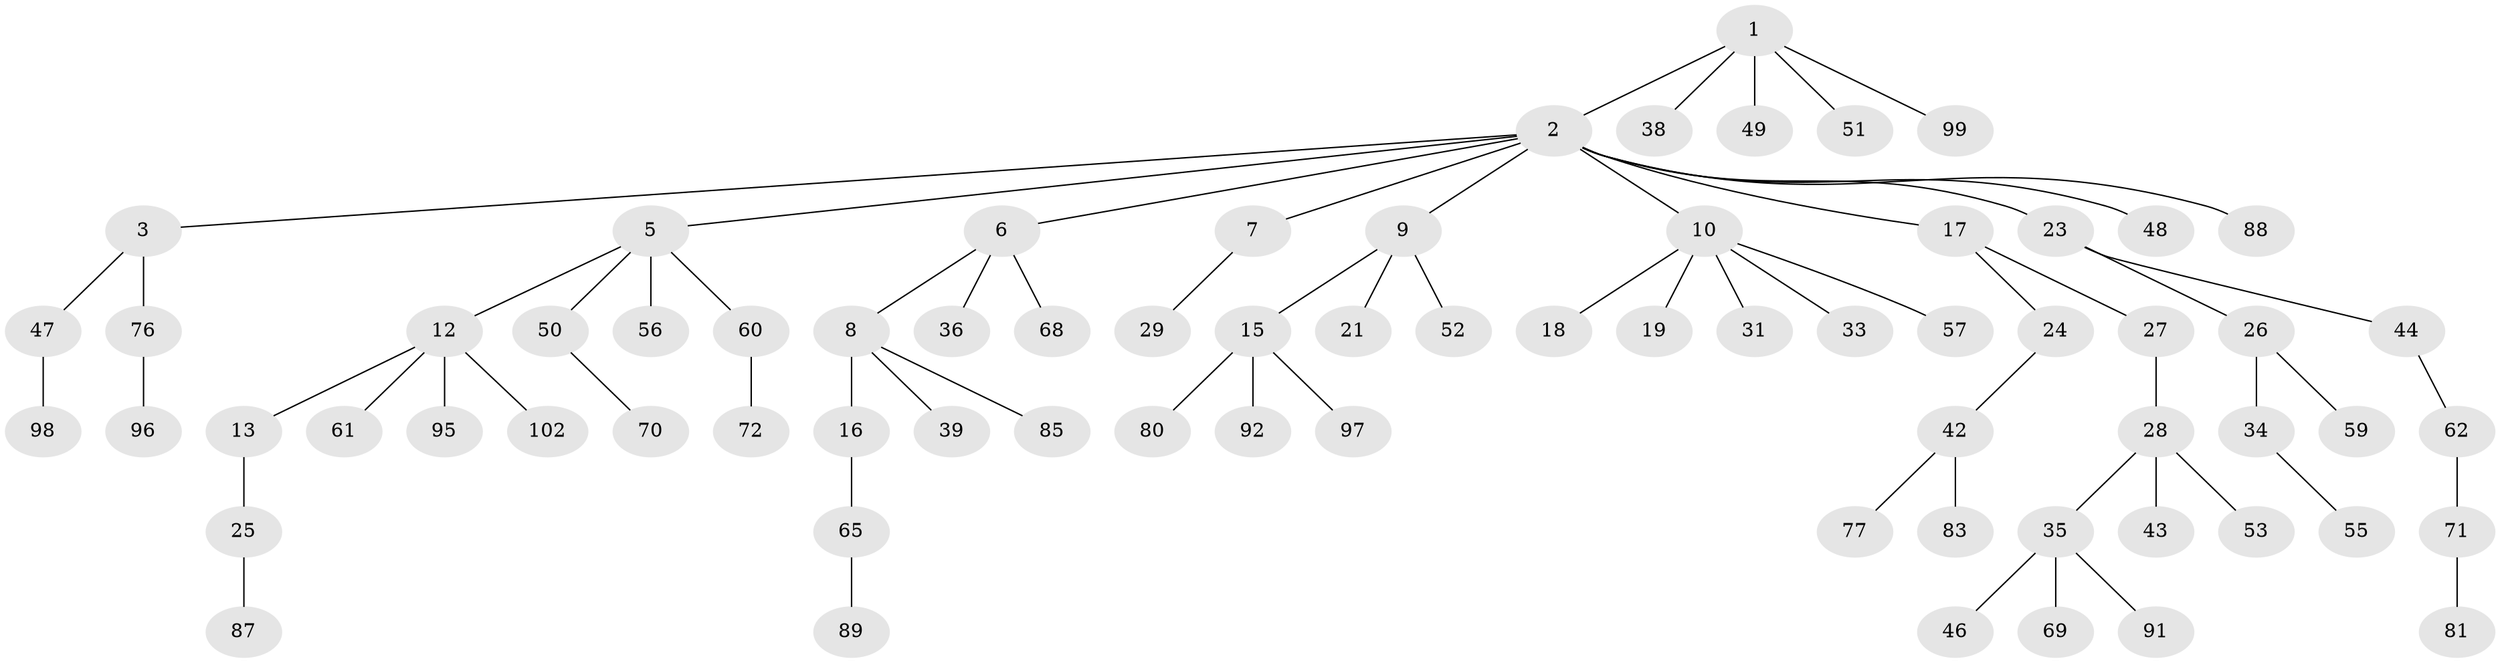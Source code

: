 // Generated by graph-tools (version 1.1) at 2025/52/02/27/25 19:52:10]
// undirected, 72 vertices, 71 edges
graph export_dot {
graph [start="1"]
  node [color=gray90,style=filled];
  1 [super="+22"];
  2 [super="+4"];
  3 [super="+41"];
  5 [super="+45"];
  6 [super="+82"];
  7 [super="+90"];
  8 [super="+37"];
  9 [super="+11"];
  10 [super="+30"];
  12 [super="+75"];
  13 [super="+14"];
  15 [super="+20"];
  16;
  17 [super="+84"];
  18;
  19;
  21 [super="+74"];
  23;
  24;
  25 [super="+78"];
  26 [super="+32"];
  27;
  28 [super="+79"];
  29 [super="+54"];
  31;
  33;
  34 [super="+40"];
  35 [super="+94"];
  36;
  38;
  39 [super="+67"];
  42 [super="+58"];
  43;
  44 [super="+73"];
  46 [super="+101"];
  47 [super="+86"];
  48;
  49 [super="+93"];
  50;
  51 [super="+100"];
  52;
  53;
  55;
  56 [super="+64"];
  57;
  59;
  60;
  61;
  62 [super="+63"];
  65 [super="+66"];
  68;
  69;
  70;
  71;
  72;
  76;
  77;
  80;
  81;
  83;
  85;
  87;
  88;
  89;
  91;
  92;
  95;
  96;
  97;
  98;
  99;
  102;
  1 -- 2;
  1 -- 38;
  1 -- 51;
  1 -- 99;
  1 -- 49;
  2 -- 3;
  2 -- 5;
  2 -- 7;
  2 -- 10;
  2 -- 17;
  2 -- 88;
  2 -- 48;
  2 -- 6;
  2 -- 23;
  2 -- 9;
  3 -- 76;
  3 -- 47;
  5 -- 12;
  5 -- 50;
  5 -- 56;
  5 -- 60;
  6 -- 8;
  6 -- 36;
  6 -- 68;
  7 -- 29;
  8 -- 16;
  8 -- 85;
  8 -- 39;
  9 -- 52;
  9 -- 21;
  9 -- 15;
  10 -- 18;
  10 -- 19;
  10 -- 33;
  10 -- 57;
  10 -- 31;
  12 -- 13;
  12 -- 61;
  12 -- 95;
  12 -- 102;
  13 -- 25;
  15 -- 92;
  15 -- 97;
  15 -- 80;
  16 -- 65;
  17 -- 24;
  17 -- 27;
  23 -- 26;
  23 -- 44;
  24 -- 42;
  25 -- 87;
  26 -- 34;
  26 -- 59;
  27 -- 28;
  28 -- 35;
  28 -- 43;
  28 -- 53;
  34 -- 55;
  35 -- 46;
  35 -- 69;
  35 -- 91;
  42 -- 83;
  42 -- 77;
  44 -- 62;
  47 -- 98;
  50 -- 70;
  60 -- 72;
  62 -- 71;
  65 -- 89;
  71 -- 81;
  76 -- 96;
}
